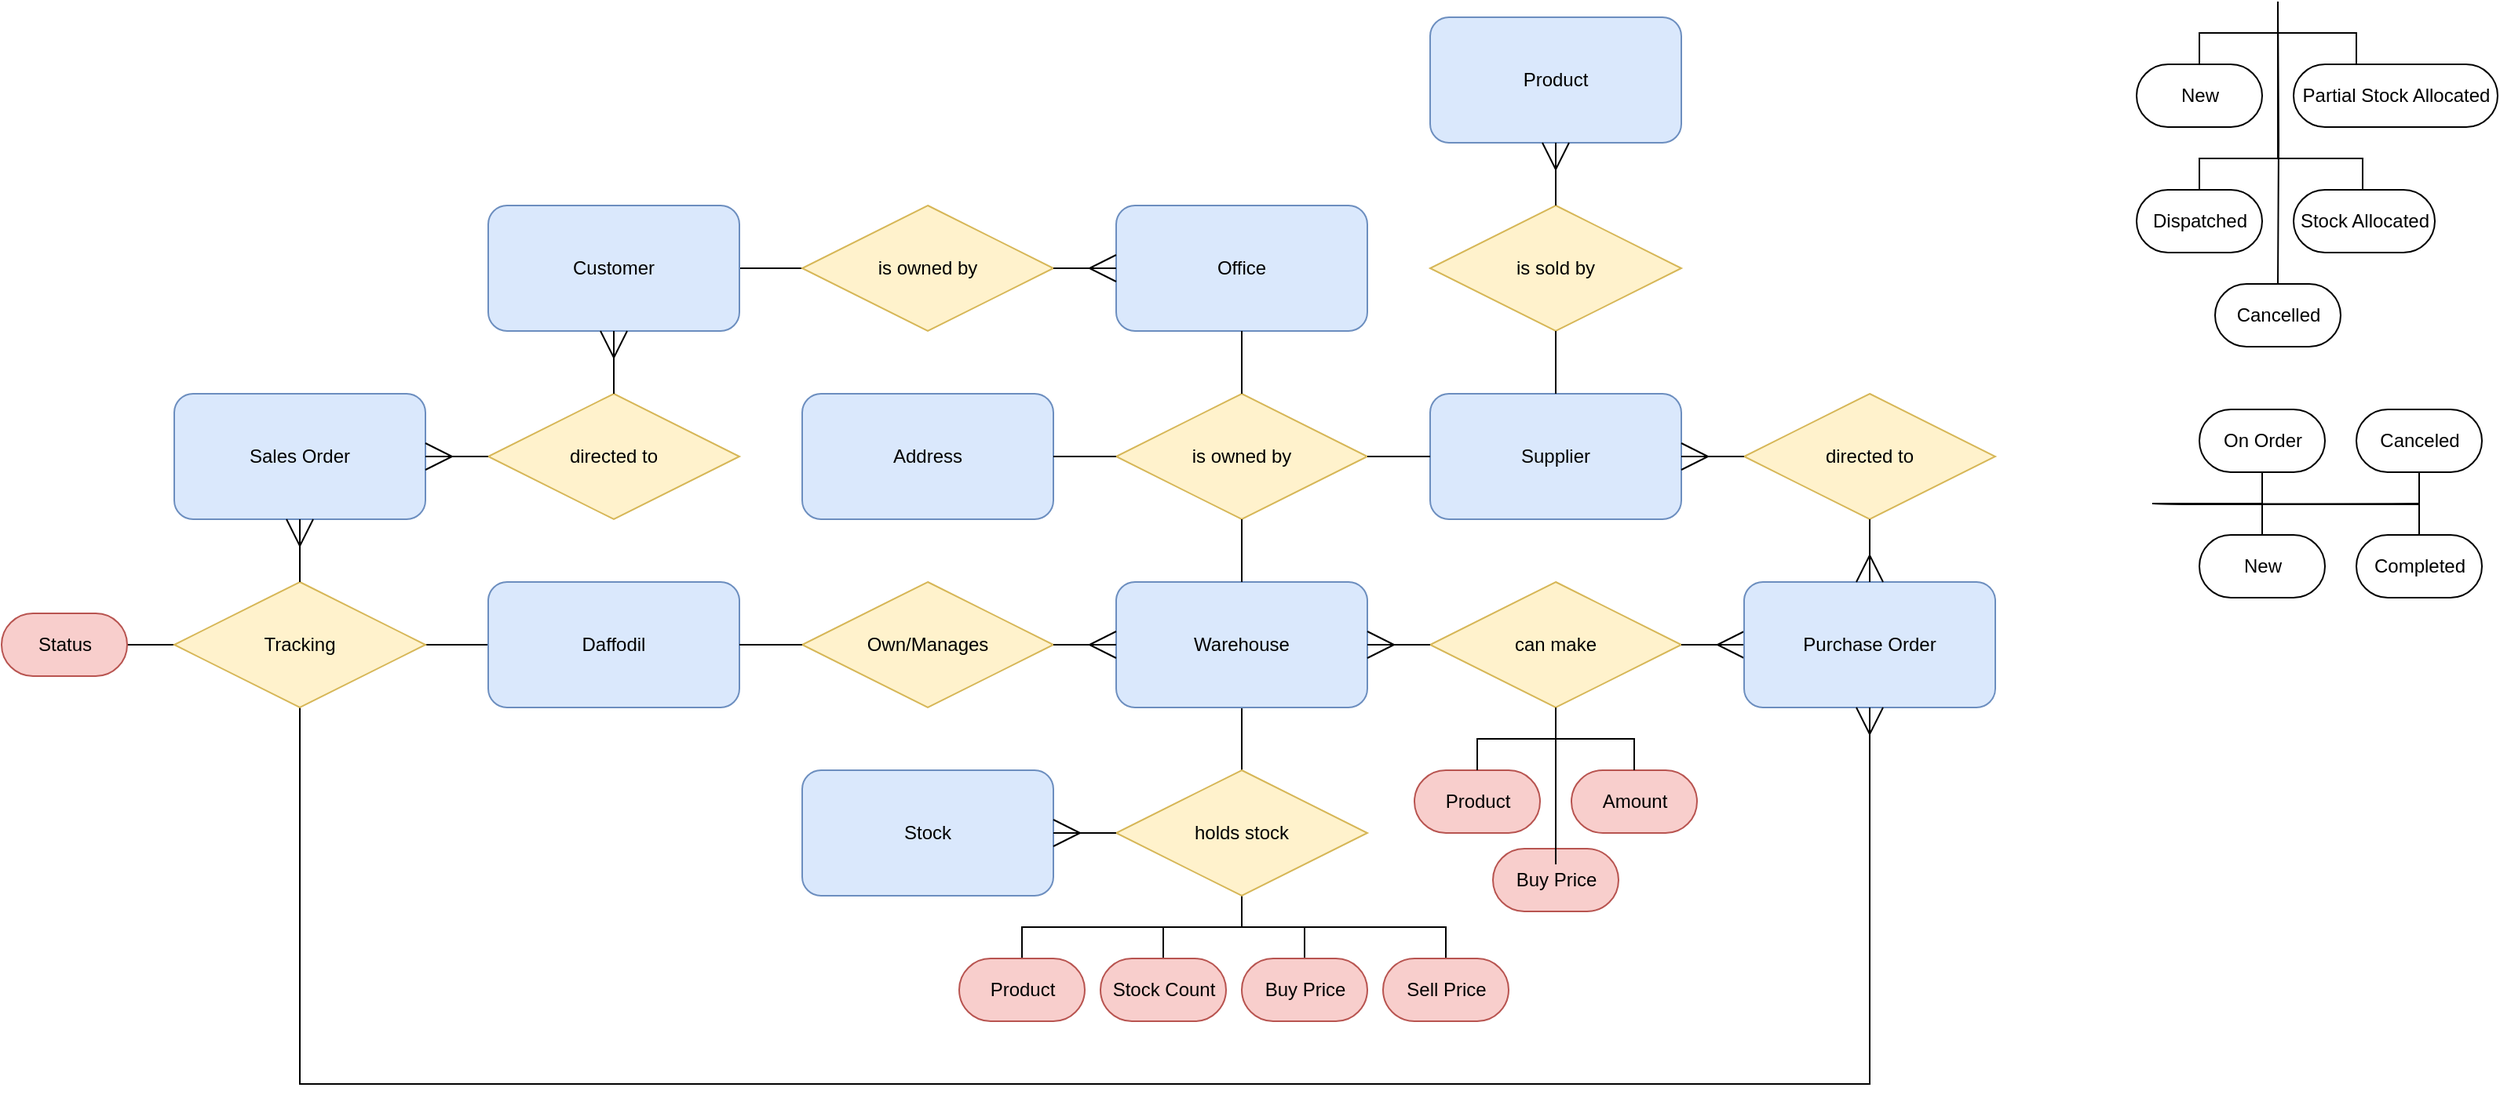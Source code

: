 <mxfile version="22.0.3" type="device">
  <diagram name="Page-1" id="u01oJ7LyX0__cd8e_O9J">
    <mxGraphModel dx="4175" dy="1814" grid="1" gridSize="10" guides="1" tooltips="1" connect="1" arrows="1" fold="1" page="1" pageScale="1" pageWidth="827" pageHeight="1169" math="0" shadow="0">
      <root>
        <mxCell id="0" />
        <mxCell id="1" parent="0" />
        <mxCell id="5By2je5q7H8lTDFfwVSf-4" value="Product" style="html=1;dashed=0;whitespace=wrap;shape=mxgraph.dfd.start;strokeWidth=1;fillColor=#f8cecc;strokeColor=#b85450;" parent="1" vertex="1">
          <mxGeometry x="100" y="840" width="80" height="40" as="geometry" />
        </mxCell>
        <mxCell id="AR4rqcBExskht1AfL20x-36" value="" style="edgeStyle=orthogonalEdgeStyle;rounded=0;orthogonalLoop=1;jettySize=auto;html=1;endArrow=none;endFill=0;" parent="1" source="5By2je5q7H8lTDFfwVSf-5" target="5By2je5q7H8lTDFfwVSf-6" edge="1">
          <mxGeometry relative="1" as="geometry" />
        </mxCell>
        <mxCell id="5By2je5q7H8lTDFfwVSf-5" value="Customer" style="rounded=1;whiteSpace=wrap;html=1;fillColor=#dae8fc;strokeColor=#6c8ebf;" parent="1" vertex="1">
          <mxGeometry x="-490" y="480" width="160" height="80" as="geometry" />
        </mxCell>
        <mxCell id="5By2je5q7H8lTDFfwVSf-6" value="is owned by" style="rhombus;whiteSpace=wrap;html=1;fillColor=#fff2cc;strokeColor=#d6b656;" parent="1" vertex="1">
          <mxGeometry x="-290" y="480" width="160" height="80" as="geometry" />
        </mxCell>
        <mxCell id="5By2je5q7H8lTDFfwVSf-7" value="Office" style="rounded=1;whiteSpace=wrap;html=1;fillColor=#dae8fc;strokeColor=#6c8ebf;" parent="1" vertex="1">
          <mxGeometry x="-90" y="480" width="160" height="80" as="geometry" />
        </mxCell>
        <mxCell id="5By2je5q7H8lTDFfwVSf-8" value="Address" style="rounded=1;whiteSpace=wrap;html=1;fillColor=#dae8fc;strokeColor=#6c8ebf;" parent="1" vertex="1">
          <mxGeometry x="-290" y="600" width="160" height="80" as="geometry" />
        </mxCell>
        <mxCell id="5By2je5q7H8lTDFfwVSf-12" value="" style="edgeStyle=orthogonalEdgeStyle;fontSize=12;html=1;endArrow=ERmany;rounded=0;exitX=1;exitY=0.5;exitDx=0;exitDy=0;strokeWidth=1;endSize=15;startSize=15;" parent="1" source="5By2je5q7H8lTDFfwVSf-6" target="5By2je5q7H8lTDFfwVSf-7" edge="1">
          <mxGeometry width="100" height="100" relative="1" as="geometry">
            <mxPoint x="80" y="420" as="sourcePoint" />
            <mxPoint x="180" y="320" as="targetPoint" />
          </mxGeometry>
        </mxCell>
        <mxCell id="5By2je5q7H8lTDFfwVSf-15" value="Supplier" style="rounded=1;whiteSpace=wrap;html=1;fillColor=#dae8fc;strokeColor=#6c8ebf;" parent="1" vertex="1">
          <mxGeometry x="110" y="600" width="160" height="80" as="geometry" />
        </mxCell>
        <mxCell id="5By2je5q7H8lTDFfwVSf-16" value="is sold by" style="rhombus;whiteSpace=wrap;html=1;fillColor=#fff2cc;strokeColor=#d6b656;" parent="1" vertex="1">
          <mxGeometry x="110" y="480" width="160" height="80" as="geometry" />
        </mxCell>
        <mxCell id="5By2je5q7H8lTDFfwVSf-17" value="Product" style="rounded=1;whiteSpace=wrap;html=1;fillColor=#dae8fc;strokeColor=#6c8ebf;" parent="1" vertex="1">
          <mxGeometry x="110" y="360" width="160" height="80" as="geometry" />
        </mxCell>
        <mxCell id="5By2je5q7H8lTDFfwVSf-18" value="" style="edgeStyle=orthogonalEdgeStyle;fontSize=12;html=1;endArrow=ERmany;rounded=0;strokeWidth=1;endSize=15;startSize=15;exitX=0.5;exitY=0;exitDx=0;exitDy=0;" parent="1" source="5By2je5q7H8lTDFfwVSf-16" target="5By2je5q7H8lTDFfwVSf-17" edge="1">
          <mxGeometry width="100" height="100" relative="1" as="geometry">
            <mxPoint x="300" y="450" as="sourcePoint" />
            <mxPoint x="380" y="680" as="targetPoint" />
            <Array as="points" />
          </mxGeometry>
        </mxCell>
        <mxCell id="5By2je5q7H8lTDFfwVSf-19" value="" style="endArrow=none;html=1;rounded=0;exitX=0.5;exitY=1;exitDx=0;exitDy=0;entryX=0.5;entryY=0;entryDx=0;entryDy=0;" parent="1" source="5By2je5q7H8lTDFfwVSf-16" target="5By2je5q7H8lTDFfwVSf-15" edge="1">
          <mxGeometry width="50" height="50" relative="1" as="geometry">
            <mxPoint x="210" y="770" as="sourcePoint" />
            <mxPoint x="280" y="580" as="targetPoint" />
          </mxGeometry>
        </mxCell>
        <mxCell id="5By2je5q7H8lTDFfwVSf-20" value="is owned by" style="rhombus;whiteSpace=wrap;html=1;fillColor=#fff2cc;strokeColor=#d6b656;" parent="1" vertex="1">
          <mxGeometry x="-90" y="600" width="160" height="80" as="geometry" />
        </mxCell>
        <mxCell id="5By2je5q7H8lTDFfwVSf-24" value="" style="endArrow=none;html=1;rounded=0;strokeWidth=1;startSize=15;endSize=15;entryX=0.5;entryY=1;entryDx=0;entryDy=0;exitX=0.5;exitY=0;exitDx=0;exitDy=0;" parent="1" source="5By2je5q7H8lTDFfwVSf-20" target="5By2je5q7H8lTDFfwVSf-7" edge="1">
          <mxGeometry width="50" height="50" relative="1" as="geometry">
            <mxPoint x="-10" y="590" as="sourcePoint" />
            <mxPoint x="-140" y="470" as="targetPoint" />
          </mxGeometry>
        </mxCell>
        <mxCell id="5By2je5q7H8lTDFfwVSf-25" value="" style="endArrow=none;html=1;rounded=0;strokeWidth=1;startSize=15;endSize=15;exitX=1;exitY=0.5;exitDx=0;exitDy=0;entryX=0;entryY=0.5;entryDx=0;entryDy=0;" parent="1" source="5By2je5q7H8lTDFfwVSf-8" target="5By2je5q7H8lTDFfwVSf-20" edge="1">
          <mxGeometry width="50" height="50" relative="1" as="geometry">
            <mxPoint x="-110" y="700" as="sourcePoint" />
            <mxPoint x="-180" y="680" as="targetPoint" />
          </mxGeometry>
        </mxCell>
        <mxCell id="5By2je5q7H8lTDFfwVSf-26" value="" style="endArrow=none;html=1;rounded=0;strokeWidth=1;startSize=15;endSize=15;exitX=1;exitY=0.5;exitDx=0;exitDy=0;entryX=0;entryY=0.5;entryDx=0;entryDy=0;" parent="1" source="5By2je5q7H8lTDFfwVSf-20" target="5By2je5q7H8lTDFfwVSf-15" edge="1">
          <mxGeometry width="50" height="50" relative="1" as="geometry">
            <mxPoint x="50" y="600" as="sourcePoint" />
            <mxPoint x="100" y="550" as="targetPoint" />
          </mxGeometry>
        </mxCell>
        <mxCell id="AR4rqcBExskht1AfL20x-20" value="" style="edgeStyle=orthogonalEdgeStyle;rounded=0;orthogonalLoop=1;jettySize=auto;html=1;endArrow=none;endFill=0;" parent="1" source="vwk8E0NVzXOo4q1mdS7O-1" target="AR4rqcBExskht1AfL20x-19" edge="1">
          <mxGeometry relative="1" as="geometry" />
        </mxCell>
        <mxCell id="vwk8E0NVzXOo4q1mdS7O-1" value="Warehouse" style="rounded=1;whiteSpace=wrap;html=1;fillColor=#dae8fc;strokeColor=#6c8ebf;" parent="1" vertex="1">
          <mxGeometry x="-90" y="720" width="160" height="80" as="geometry" />
        </mxCell>
        <mxCell id="AR4rqcBExskht1AfL20x-91" value="" style="edgeStyle=orthogonalEdgeStyle;rounded=0;orthogonalLoop=1;jettySize=auto;html=1;endArrow=none;endFill=0;" parent="1" source="vwk8E0NVzXOo4q1mdS7O-2" target="AR4rqcBExskht1AfL20x-67" edge="1">
          <mxGeometry relative="1" as="geometry" />
        </mxCell>
        <mxCell id="vwk8E0NVzXOo4q1mdS7O-2" value="Daffodil" style="rounded=1;whiteSpace=wrap;html=1;fillColor=#dae8fc;strokeColor=#6c8ebf;" parent="1" vertex="1">
          <mxGeometry x="-490" y="720" width="160" height="80" as="geometry" />
        </mxCell>
        <mxCell id="vwk8E0NVzXOo4q1mdS7O-3" value="Own/Manages" style="rhombus;whiteSpace=wrap;html=1;fillColor=#fff2cc;strokeColor=#d6b656;" parent="1" vertex="1">
          <mxGeometry x="-290" y="720" width="160" height="80" as="geometry" />
        </mxCell>
        <mxCell id="vwk8E0NVzXOo4q1mdS7O-4" value="" style="edgeStyle=orthogonalEdgeStyle;fontSize=12;html=1;endArrow=ERmany;rounded=0;exitX=1;exitY=0.5;exitDx=0;exitDy=0;strokeWidth=1;endSize=15;startSize=15;entryX=0;entryY=0.5;entryDx=0;entryDy=0;" parent="1" source="vwk8E0NVzXOo4q1mdS7O-3" target="vwk8E0NVzXOo4q1mdS7O-1" edge="1">
          <mxGeometry width="100" height="100" relative="1" as="geometry">
            <mxPoint x="-120" y="540" as="sourcePoint" />
            <mxPoint x="-210" y="600" as="targetPoint" />
            <Array as="points" />
          </mxGeometry>
        </mxCell>
        <mxCell id="vwk8E0NVzXOo4q1mdS7O-5" value="" style="endArrow=none;html=1;rounded=0;entryX=1;entryY=0.5;entryDx=0;entryDy=0;exitX=0;exitY=0.5;exitDx=0;exitDy=0;" parent="1" source="vwk8E0NVzXOo4q1mdS7O-3" target="vwk8E0NVzXOo4q1mdS7O-2" edge="1">
          <mxGeometry width="50" height="50" relative="1" as="geometry">
            <mxPoint x="-190" y="530" as="sourcePoint" />
            <mxPoint x="-210" y="440" as="targetPoint" />
          </mxGeometry>
        </mxCell>
        <mxCell id="vwk8E0NVzXOo4q1mdS7O-7" value="" style="endArrow=none;html=1;rounded=0;exitX=0.5;exitY=0;exitDx=0;exitDy=0;entryX=0.5;entryY=1;entryDx=0;entryDy=0;" parent="1" source="vwk8E0NVzXOo4q1mdS7O-1" target="5By2je5q7H8lTDFfwVSf-20" edge="1">
          <mxGeometry width="50" height="50" relative="1" as="geometry">
            <mxPoint x="-20" y="440" as="sourcePoint" />
            <mxPoint x="30" y="390" as="targetPoint" />
          </mxGeometry>
        </mxCell>
        <mxCell id="AR4rqcBExskht1AfL20x-13" style="edgeStyle=orthogonalEdgeStyle;rounded=0;orthogonalLoop=1;jettySize=auto;html=1;exitX=0.5;exitY=1;exitDx=0;exitDy=0;entryX=0.5;entryY=0.5;entryDx=0;entryDy=-20;entryPerimeter=0;endArrow=none;endFill=0;" parent="1" source="AR4rqcBExskht1AfL20x-3" target="5By2je5q7H8lTDFfwVSf-4" edge="1">
          <mxGeometry relative="1" as="geometry" />
        </mxCell>
        <mxCell id="AR4rqcBExskht1AfL20x-3" value="can make" style="rhombus;whiteSpace=wrap;html=1;fillColor=#fff2cc;strokeColor=#d6b656;" parent="1" vertex="1">
          <mxGeometry x="110" y="720" width="160" height="80" as="geometry" />
        </mxCell>
        <mxCell id="AR4rqcBExskht1AfL20x-5" value="" style="edgeStyle=orthogonalEdgeStyle;fontSize=12;html=1;endArrow=ERmany;rounded=0;strokeWidth=1;endSize=15;startSize=15;entryX=0;entryY=0.5;entryDx=0;entryDy=0;exitX=1;exitY=0.5;exitDx=0;exitDy=0;" parent="1" source="AR4rqcBExskht1AfL20x-3" target="AR4rqcBExskht1AfL20x-38" edge="1">
          <mxGeometry width="100" height="100" relative="1" as="geometry">
            <mxPoint x="-120" y="770" as="sourcePoint" />
            <mxPoint x="350" y="710" as="targetPoint" />
            <Array as="points" />
          </mxGeometry>
        </mxCell>
        <mxCell id="AR4rqcBExskht1AfL20x-6" value="Amount" style="html=1;dashed=0;whitespace=wrap;shape=mxgraph.dfd.start;strokeWidth=1;fillColor=#f8cecc;strokeColor=#b85450;" parent="1" vertex="1">
          <mxGeometry x="200" y="840" width="80" height="40" as="geometry" />
        </mxCell>
        <mxCell id="AR4rqcBExskht1AfL20x-9" value="Buy Price" style="html=1;dashed=0;whitespace=wrap;shape=mxgraph.dfd.start;strokeWidth=1;fillColor=#f8cecc;strokeColor=#b85450;" parent="1" vertex="1">
          <mxGeometry x="150" y="890" width="80" height="40" as="geometry" />
        </mxCell>
        <mxCell id="AR4rqcBExskht1AfL20x-14" style="edgeStyle=orthogonalEdgeStyle;rounded=0;orthogonalLoop=1;jettySize=auto;html=1;exitX=0.5;exitY=1;exitDx=0;exitDy=0;entryX=0.5;entryY=0.5;entryDx=0;entryDy=-20;entryPerimeter=0;endArrow=none;endFill=0;" parent="1" source="AR4rqcBExskht1AfL20x-3" target="AR4rqcBExskht1AfL20x-6" edge="1">
          <mxGeometry relative="1" as="geometry">
            <mxPoint x="200" y="810" as="sourcePoint" />
            <mxPoint x="150" y="850" as="targetPoint" />
          </mxGeometry>
        </mxCell>
        <mxCell id="AR4rqcBExskht1AfL20x-15" style="edgeStyle=orthogonalEdgeStyle;rounded=0;orthogonalLoop=1;jettySize=auto;html=1;exitX=0.5;exitY=1;exitDx=0;exitDy=0;entryX=0.5;entryY=0.5;entryDx=0;entryDy=-20;entryPerimeter=0;endArrow=none;endFill=0;" parent="1" source="AR4rqcBExskht1AfL20x-3" target="AR4rqcBExskht1AfL20x-9" edge="1">
          <mxGeometry relative="1" as="geometry">
            <mxPoint x="200" y="810" as="sourcePoint" />
            <mxPoint x="250" y="850" as="targetPoint" />
            <Array as="points">
              <mxPoint x="190" y="900" />
            </Array>
          </mxGeometry>
        </mxCell>
        <mxCell id="AR4rqcBExskht1AfL20x-18" value="" style="edgeStyle=orthogonalEdgeStyle;fontSize=12;html=1;endArrow=ERmany;rounded=0;strokeWidth=1;endSize=15;startSize=15;entryX=1;entryY=0.5;entryDx=0;entryDy=0;exitX=0;exitY=0.5;exitDx=0;exitDy=0;" parent="1" source="AR4rqcBExskht1AfL20x-3" target="vwk8E0NVzXOo4q1mdS7O-1" edge="1">
          <mxGeometry width="100" height="100" relative="1" as="geometry">
            <mxPoint x="200" y="730" as="sourcePoint" />
            <mxPoint x="200" y="690" as="targetPoint" />
            <Array as="points" />
          </mxGeometry>
        </mxCell>
        <mxCell id="AR4rqcBExskht1AfL20x-27" style="edgeStyle=orthogonalEdgeStyle;rounded=0;orthogonalLoop=1;jettySize=auto;html=1;entryX=0.5;entryY=0.5;entryDx=0;entryDy=-20;entryPerimeter=0;endArrow=none;endFill=0;exitX=0.5;exitY=1;exitDx=0;exitDy=0;" parent="1" source="AR4rqcBExskht1AfL20x-19" target="AR4rqcBExskht1AfL20x-24" edge="1">
          <mxGeometry relative="1" as="geometry" />
        </mxCell>
        <mxCell id="AR4rqcBExskht1AfL20x-28" style="edgeStyle=orthogonalEdgeStyle;rounded=0;orthogonalLoop=1;jettySize=auto;html=1;entryX=0.5;entryY=0.5;entryDx=0;entryDy=-20;entryPerimeter=0;endArrow=none;endFill=0;exitX=0.5;exitY=1;exitDx=0;exitDy=0;" parent="1" source="AR4rqcBExskht1AfL20x-19" target="AR4rqcBExskht1AfL20x-23" edge="1">
          <mxGeometry relative="1" as="geometry" />
        </mxCell>
        <mxCell id="AR4rqcBExskht1AfL20x-30" style="edgeStyle=orthogonalEdgeStyle;rounded=0;orthogonalLoop=1;jettySize=auto;html=1;entryX=0.5;entryY=0.5;entryDx=0;entryDy=-20;entryPerimeter=0;endArrow=none;endFill=0;" parent="1" source="AR4rqcBExskht1AfL20x-19" target="AR4rqcBExskht1AfL20x-29" edge="1">
          <mxGeometry relative="1" as="geometry">
            <Array as="points">
              <mxPoint x="-10" y="940" />
              <mxPoint x="120" y="940" />
            </Array>
          </mxGeometry>
        </mxCell>
        <mxCell id="AR4rqcBExskht1AfL20x-32" style="edgeStyle=orthogonalEdgeStyle;rounded=0;orthogonalLoop=1;jettySize=auto;html=1;entryX=0.5;entryY=0.5;entryDx=0;entryDy=-20;entryPerimeter=0;endArrow=none;endFill=0;" parent="1" source="AR4rqcBExskht1AfL20x-19" target="AR4rqcBExskht1AfL20x-31" edge="1">
          <mxGeometry relative="1" as="geometry">
            <Array as="points">
              <mxPoint x="-10" y="940" />
              <mxPoint x="30" y="940" />
            </Array>
          </mxGeometry>
        </mxCell>
        <mxCell id="AR4rqcBExskht1AfL20x-19" value="holds stock" style="rhombus;whiteSpace=wrap;html=1;fillColor=#fff2cc;strokeColor=#d6b656;" parent="1" vertex="1">
          <mxGeometry x="-90" y="840" width="160" height="80" as="geometry" />
        </mxCell>
        <mxCell id="AR4rqcBExskht1AfL20x-21" value="Stock" style="rounded=1;whiteSpace=wrap;html=1;fillColor=#dae8fc;strokeColor=#6c8ebf;" parent="1" vertex="1">
          <mxGeometry x="-290" y="840" width="160" height="80" as="geometry" />
        </mxCell>
        <mxCell id="AR4rqcBExskht1AfL20x-22" value="" style="edgeStyle=orthogonalEdgeStyle;fontSize=12;html=1;endArrow=ERmany;rounded=0;strokeWidth=1;endSize=15;startSize=15;entryX=1;entryY=0.5;entryDx=0;entryDy=0;exitX=0;exitY=0.5;exitDx=0;exitDy=0;" parent="1" source="AR4rqcBExskht1AfL20x-19" target="AR4rqcBExskht1AfL20x-21" edge="1">
          <mxGeometry width="100" height="100" relative="1" as="geometry">
            <mxPoint x="120" y="770" as="sourcePoint" />
            <mxPoint x="80" y="770" as="targetPoint" />
            <Array as="points" />
          </mxGeometry>
        </mxCell>
        <mxCell id="AR4rqcBExskht1AfL20x-23" value="Product" style="html=1;dashed=0;whitespace=wrap;shape=mxgraph.dfd.start;strokeWidth=1;fillColor=#f8cecc;strokeColor=#b85450;" parent="1" vertex="1">
          <mxGeometry x="-190" y="960" width="80" height="40" as="geometry" />
        </mxCell>
        <mxCell id="AR4rqcBExskht1AfL20x-24" value="Stock Count" style="html=1;dashed=0;whitespace=wrap;shape=mxgraph.dfd.start;strokeWidth=1;fillColor=#f8cecc;strokeColor=#b85450;" parent="1" vertex="1">
          <mxGeometry x="-100" y="960" width="80" height="40" as="geometry" />
        </mxCell>
        <mxCell id="AR4rqcBExskht1AfL20x-29" value="Sell Price" style="html=1;dashed=0;whitespace=wrap;shape=mxgraph.dfd.start;strokeWidth=1;fillColor=#f8cecc;strokeColor=#b85450;" parent="1" vertex="1">
          <mxGeometry x="80" y="960" width="80" height="40" as="geometry" />
        </mxCell>
        <mxCell id="AR4rqcBExskht1AfL20x-31" value="Buy Price" style="html=1;dashed=0;whitespace=wrap;shape=mxgraph.dfd.start;strokeWidth=1;fillColor=#f8cecc;strokeColor=#b85450;" parent="1" vertex="1">
          <mxGeometry x="-10" y="960" width="80" height="40" as="geometry" />
        </mxCell>
        <mxCell id="AR4rqcBExskht1AfL20x-38" value="Purchase Order" style="rounded=1;whiteSpace=wrap;html=1;fillColor=#dae8fc;strokeColor=#6c8ebf;" parent="1" vertex="1">
          <mxGeometry x="310" y="720" width="160" height="80" as="geometry" />
        </mxCell>
        <mxCell id="AR4rqcBExskht1AfL20x-39" value="directed to" style="rhombus;whiteSpace=wrap;html=1;fillColor=#fff2cc;strokeColor=#d6b656;" parent="1" vertex="1">
          <mxGeometry x="310" y="600" width="160" height="80" as="geometry" />
        </mxCell>
        <mxCell id="AR4rqcBExskht1AfL20x-42" value="" style="edgeStyle=orthogonalEdgeStyle;fontSize=12;html=1;endArrow=ERmany;rounded=0;strokeWidth=1;endSize=15;startSize=15;exitX=0.5;exitY=1;exitDx=0;exitDy=0;entryX=0.5;entryY=0;entryDx=0;entryDy=0;" parent="1" source="AR4rqcBExskht1AfL20x-39" target="AR4rqcBExskht1AfL20x-38" edge="1">
          <mxGeometry width="100" height="100" relative="1" as="geometry">
            <mxPoint x="280" y="770" as="sourcePoint" />
            <mxPoint x="390" y="720" as="targetPoint" />
            <Array as="points">
              <mxPoint x="390" y="720" />
              <mxPoint x="390" y="720" />
            </Array>
          </mxGeometry>
        </mxCell>
        <mxCell id="AR4rqcBExskht1AfL20x-45" value="" style="edgeStyle=orthogonalEdgeStyle;fontSize=12;html=1;endArrow=ERmany;rounded=0;strokeWidth=1;endSize=15;startSize=15;exitX=0;exitY=0.5;exitDx=0;exitDy=0;entryX=1;entryY=0.5;entryDx=0;entryDy=0;" parent="1" source="AR4rqcBExskht1AfL20x-39" target="5By2je5q7H8lTDFfwVSf-15" edge="1">
          <mxGeometry width="100" height="100" relative="1" as="geometry">
            <mxPoint x="400" y="690" as="sourcePoint" />
            <mxPoint x="400" y="730" as="targetPoint" />
            <Array as="points">
              <mxPoint x="300" y="640" />
              <mxPoint x="300" y="640" />
            </Array>
          </mxGeometry>
        </mxCell>
        <mxCell id="AR4rqcBExskht1AfL20x-56" value="" style="edgeStyle=orthogonalEdgeStyle;fontSize=12;html=1;endArrow=ERmany;rounded=0;strokeWidth=1;endSize=15;startSize=15;entryX=0.5;entryY=1;entryDx=0;entryDy=0;exitX=0.5;exitY=1;exitDx=0;exitDy=0;" parent="1" source="AR4rqcBExskht1AfL20x-67" target="AR4rqcBExskht1AfL20x-38" edge="1">
          <mxGeometry width="100" height="100" relative="1" as="geometry">
            <mxPoint x="-390" y="840" as="sourcePoint" />
            <mxPoint x="320" y="770" as="targetPoint" />
            <Array as="points">
              <mxPoint x="-610" y="1040" />
              <mxPoint x="390" y="1040" />
            </Array>
          </mxGeometry>
        </mxCell>
        <mxCell id="AR4rqcBExskht1AfL20x-58" style="edgeStyle=orthogonalEdgeStyle;rounded=0;orthogonalLoop=1;jettySize=auto;html=1;exitX=1;exitY=0.5;exitDx=0;exitDy=0;entryX=0.5;entryY=0.5;entryDx=0;entryDy=-20;entryPerimeter=0;endArrow=none;endFill=0;" parent="1" target="AR4rqcBExskht1AfL20x-62" edge="1">
          <mxGeometry relative="1" as="geometry">
            <mxPoint x="570" y="670" as="sourcePoint" />
          </mxGeometry>
        </mxCell>
        <mxCell id="AR4rqcBExskht1AfL20x-59" style="edgeStyle=orthogonalEdgeStyle;rounded=0;orthogonalLoop=1;jettySize=auto;html=1;entryX=0.5;entryY=0.5;entryDx=0;entryDy=20;entryPerimeter=0;endArrow=none;endFill=0;" parent="1" target="AR4rqcBExskht1AfL20x-63" edge="1">
          <mxGeometry relative="1" as="geometry">
            <mxPoint x="570" y="670" as="sourcePoint" />
          </mxGeometry>
        </mxCell>
        <mxCell id="AR4rqcBExskht1AfL20x-60" style="edgeStyle=orthogonalEdgeStyle;rounded=0;orthogonalLoop=1;jettySize=auto;html=1;entryX=0.5;entryY=0.5;entryDx=0;entryDy=20;entryPerimeter=0;endArrow=none;endFill=0;" parent="1" target="AR4rqcBExskht1AfL20x-65" edge="1">
          <mxGeometry relative="1" as="geometry">
            <mxPoint x="570" y="670" as="sourcePoint" />
          </mxGeometry>
        </mxCell>
        <mxCell id="AR4rqcBExskht1AfL20x-61" style="edgeStyle=orthogonalEdgeStyle;rounded=0;orthogonalLoop=1;jettySize=auto;html=1;entryX=0.5;entryY=0.5;entryDx=0;entryDy=-20;entryPerimeter=0;endArrow=none;endFill=0;exitX=1;exitY=0.5;exitDx=0;exitDy=0;" parent="1" target="AR4rqcBExskht1AfL20x-64" edge="1">
          <mxGeometry relative="1" as="geometry">
            <mxPoint x="570" y="670" as="sourcePoint" />
          </mxGeometry>
        </mxCell>
        <mxCell id="AR4rqcBExskht1AfL20x-62" value="New" style="html=1;dashed=0;whitespace=wrap;shape=mxgraph.dfd.start;strokeWidth=1;" parent="1" vertex="1">
          <mxGeometry x="600" y="690" width="80" height="40" as="geometry" />
        </mxCell>
        <mxCell id="AR4rqcBExskht1AfL20x-63" value="On Order" style="html=1;dashed=0;whitespace=wrap;shape=mxgraph.dfd.start;strokeWidth=1;" parent="1" vertex="1">
          <mxGeometry x="600" y="610" width="80" height="40" as="geometry" />
        </mxCell>
        <mxCell id="AR4rqcBExskht1AfL20x-64" value="Completed" style="html=1;dashed=0;whitespace=wrap;shape=mxgraph.dfd.start;strokeWidth=1;" parent="1" vertex="1">
          <mxGeometry x="700" y="690" width="80" height="40" as="geometry" />
        </mxCell>
        <mxCell id="AR4rqcBExskht1AfL20x-65" value="Canceled" style="html=1;dashed=0;whitespace=wrap;shape=mxgraph.dfd.start;strokeWidth=1;" parent="1" vertex="1">
          <mxGeometry x="700" y="610" width="80" height="40" as="geometry" />
        </mxCell>
        <mxCell id="AR4rqcBExskht1AfL20x-66" value="Sales Order" style="rounded=1;whiteSpace=wrap;html=1;fillColor=#dae8fc;strokeColor=#6c8ebf;" parent="1" vertex="1">
          <mxGeometry x="-690" y="600" width="160" height="80" as="geometry" />
        </mxCell>
        <mxCell id="AR4rqcBExskht1AfL20x-90" style="edgeStyle=orthogonalEdgeStyle;rounded=0;orthogonalLoop=1;jettySize=auto;html=1;entryX=0.5;entryY=0.5;entryDx=0;entryDy=-20;entryPerimeter=0;endArrow=none;endFill=0;" parent="1" target="AR4rqcBExskht1AfL20x-89" edge="1">
          <mxGeometry relative="1" as="geometry">
            <mxPoint x="650" y="350" as="sourcePoint" />
          </mxGeometry>
        </mxCell>
        <mxCell id="ZAwsoVokOUNNy-KIuz70-6" style="edgeStyle=orthogonalEdgeStyle;rounded=0;orthogonalLoop=1;jettySize=auto;html=1;exitX=0;exitY=0.5;exitDx=0;exitDy=0;endArrow=none;endFill=0;" edge="1" parent="1" source="AR4rqcBExskht1AfL20x-67" target="ZAwsoVokOUNNy-KIuz70-5">
          <mxGeometry relative="1" as="geometry" />
        </mxCell>
        <mxCell id="AR4rqcBExskht1AfL20x-67" value="Tracking" style="rhombus;whiteSpace=wrap;html=1;fillColor=#fff2cc;strokeColor=#d6b656;" parent="1" vertex="1">
          <mxGeometry x="-690" y="720" width="160" height="80" as="geometry" />
        </mxCell>
        <mxCell id="AR4rqcBExskht1AfL20x-81" style="edgeStyle=orthogonalEdgeStyle;rounded=0;orthogonalLoop=1;jettySize=auto;html=1;entryX=0.5;entryY=0.5;entryDx=0;entryDy=-20;entryPerimeter=0;endArrow=none;endFill=0;exitX=0.5;exitY=1;exitDx=0;exitDy=0;" parent="1" target="AR4rqcBExskht1AfL20x-86" edge="1">
          <mxGeometry relative="1" as="geometry">
            <mxPoint x="650" y="350" as="sourcePoint" />
            <Array as="points">
              <mxPoint x="650" y="370" />
              <mxPoint x="700" y="370" />
            </Array>
          </mxGeometry>
        </mxCell>
        <mxCell id="AR4rqcBExskht1AfL20x-82" style="edgeStyle=orthogonalEdgeStyle;rounded=0;orthogonalLoop=1;jettySize=auto;html=1;entryX=0.5;entryY=0.5;entryDx=0;entryDy=-20;entryPerimeter=0;endArrow=none;endFill=0;exitX=0.5;exitY=1;exitDx=0;exitDy=0;" parent="1" target="AR4rqcBExskht1AfL20x-85" edge="1">
          <mxGeometry relative="1" as="geometry">
            <mxPoint x="650" y="350" as="sourcePoint" />
            <Array as="points">
              <mxPoint x="650" y="370" />
              <mxPoint x="600" y="370" />
            </Array>
          </mxGeometry>
        </mxCell>
        <mxCell id="AR4rqcBExskht1AfL20x-83" style="edgeStyle=orthogonalEdgeStyle;rounded=0;orthogonalLoop=1;jettySize=auto;html=1;entryX=0.5;entryY=0.5;entryDx=0;entryDy=-20;entryPerimeter=0;endArrow=none;endFill=0;exitX=0.5;exitY=1;exitDx=0;exitDy=0;" parent="1" target="AR4rqcBExskht1AfL20x-87" edge="1">
          <mxGeometry relative="1" as="geometry">
            <mxPoint x="650" y="350" as="sourcePoint" />
            <Array as="points">
              <mxPoint x="650" y="450" />
              <mxPoint x="600" y="450" />
            </Array>
          </mxGeometry>
        </mxCell>
        <mxCell id="AR4rqcBExskht1AfL20x-84" style="edgeStyle=orthogonalEdgeStyle;rounded=0;orthogonalLoop=1;jettySize=auto;html=1;entryX=0.5;entryY=0.5;entryDx=0;entryDy=-20;entryPerimeter=0;endArrow=none;endFill=0;exitX=0.5;exitY=1;exitDx=0;exitDy=0;" parent="1" target="AR4rqcBExskht1AfL20x-88" edge="1">
          <mxGeometry relative="1" as="geometry">
            <mxPoint x="650" y="350" as="sourcePoint" />
            <Array as="points">
              <mxPoint x="650" y="450" />
              <mxPoint x="704" y="450" />
            </Array>
          </mxGeometry>
        </mxCell>
        <mxCell id="AR4rqcBExskht1AfL20x-85" value="New" style="html=1;dashed=0;whitespace=wrap;shape=mxgraph.dfd.start;strokeWidth=1;" parent="1" vertex="1">
          <mxGeometry x="560" y="390" width="80" height="40" as="geometry" />
        </mxCell>
        <mxCell id="AR4rqcBExskht1AfL20x-86" value="Partial Stock Allocated" style="html=1;dashed=0;whitespace=wrap;shape=mxgraph.dfd.start;strokeWidth=1;" parent="1" vertex="1">
          <mxGeometry x="660" y="390" width="130" height="40" as="geometry" />
        </mxCell>
        <mxCell id="AR4rqcBExskht1AfL20x-87" value="Dispatched" style="html=1;dashed=0;whitespace=wrap;shape=mxgraph.dfd.start;strokeWidth=1;" parent="1" vertex="1">
          <mxGeometry x="560" y="470" width="80" height="40" as="geometry" />
        </mxCell>
        <mxCell id="AR4rqcBExskht1AfL20x-88" value="Stock Allocated" style="html=1;dashed=0;whitespace=wrap;shape=mxgraph.dfd.start;strokeWidth=1;" parent="1" vertex="1">
          <mxGeometry x="660" y="470" width="90" height="40" as="geometry" />
        </mxCell>
        <mxCell id="AR4rqcBExskht1AfL20x-89" value="Cancelled" style="html=1;dashed=0;whitespace=wrap;shape=mxgraph.dfd.start;strokeWidth=1;" parent="1" vertex="1">
          <mxGeometry x="610" y="530" width="80" height="40" as="geometry" />
        </mxCell>
        <mxCell id="AR4rqcBExskht1AfL20x-93" value="" style="edgeStyle=orthogonalEdgeStyle;fontSize=12;html=1;endArrow=ERmany;rounded=0;strokeWidth=1;endSize=15;startSize=15;entryX=0.5;entryY=1;entryDx=0;entryDy=0;exitX=0.5;exitY=0;exitDx=0;exitDy=0;" parent="1" source="AR4rqcBExskht1AfL20x-67" target="AR4rqcBExskht1AfL20x-66" edge="1">
          <mxGeometry width="100" height="100" relative="1" as="geometry">
            <mxPoint x="-230" y="710" as="sourcePoint" />
            <mxPoint x="-230" y="670" as="targetPoint" />
            <Array as="points">
              <mxPoint x="-610" y="710" />
              <mxPoint x="-610" y="710" />
            </Array>
          </mxGeometry>
        </mxCell>
        <mxCell id="AR4rqcBExskht1AfL20x-96" value="directed to" style="rhombus;whiteSpace=wrap;html=1;fillColor=#fff2cc;strokeColor=#d6b656;" parent="1" vertex="1">
          <mxGeometry x="-490" y="600" width="160" height="80" as="geometry" />
        </mxCell>
        <mxCell id="AR4rqcBExskht1AfL20x-98" value="" style="edgeStyle=orthogonalEdgeStyle;fontSize=12;html=1;endArrow=ERmany;rounded=0;strokeWidth=1;endSize=15;startSize=15;entryX=1;entryY=0.5;entryDx=0;entryDy=0;exitX=0;exitY=0.5;exitDx=0;exitDy=0;" parent="1" source="AR4rqcBExskht1AfL20x-96" target="AR4rqcBExskht1AfL20x-66" edge="1">
          <mxGeometry width="100" height="100" relative="1" as="geometry">
            <mxPoint x="-600" y="730" as="sourcePoint" />
            <mxPoint x="-600" y="690" as="targetPoint" />
            <Array as="points" />
          </mxGeometry>
        </mxCell>
        <mxCell id="AR4rqcBExskht1AfL20x-99" value="" style="edgeStyle=orthogonalEdgeStyle;fontSize=12;html=1;endArrow=ERmany;rounded=0;strokeWidth=1;endSize=15;startSize=15;entryX=0.5;entryY=1;entryDx=0;entryDy=0;exitX=0.5;exitY=0;exitDx=0;exitDy=0;" parent="1" source="AR4rqcBExskht1AfL20x-96" target="5By2je5q7H8lTDFfwVSf-5" edge="1">
          <mxGeometry width="100" height="100" relative="1" as="geometry">
            <mxPoint x="-480" y="650" as="sourcePoint" />
            <mxPoint x="-520" y="650" as="targetPoint" />
            <Array as="points" />
          </mxGeometry>
        </mxCell>
        <mxCell id="ZAwsoVokOUNNy-KIuz70-5" value="Status" style="html=1;dashed=0;whitespace=wrap;shape=mxgraph.dfd.start;strokeWidth=1;fillColor=#f8cecc;strokeColor=#b85450;" vertex="1" parent="1">
          <mxGeometry x="-800" y="740" width="80" height="40" as="geometry" />
        </mxCell>
      </root>
    </mxGraphModel>
  </diagram>
</mxfile>
